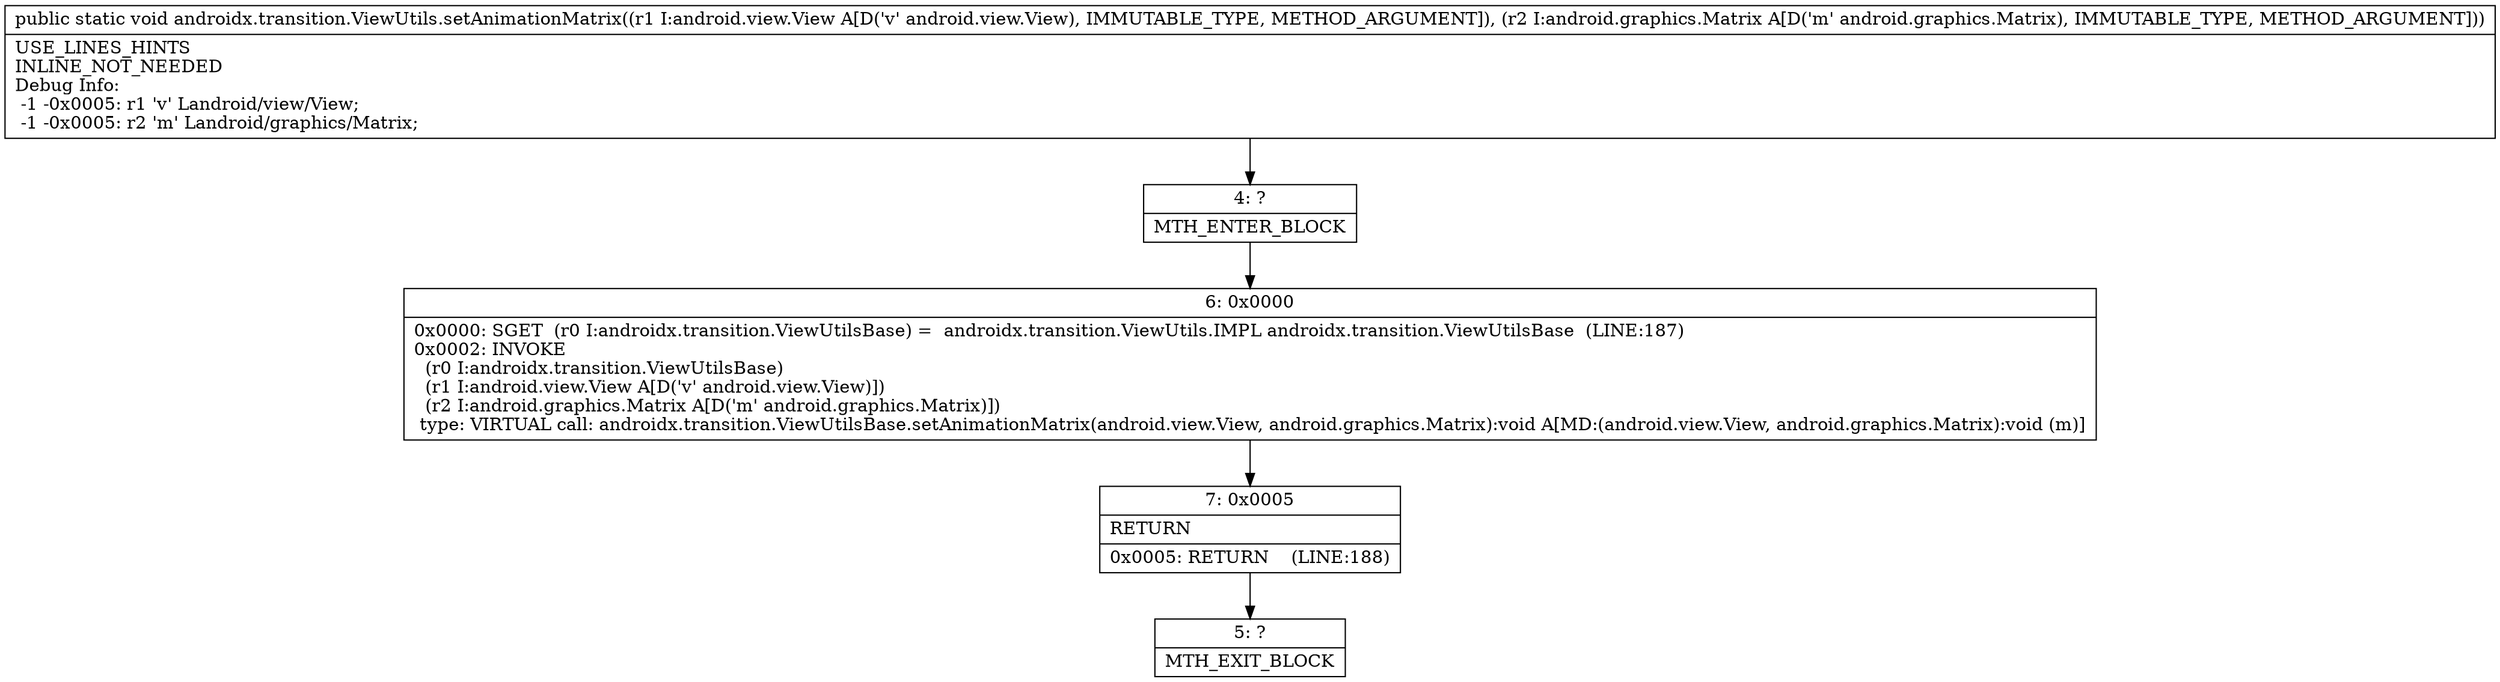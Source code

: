 digraph "CFG forandroidx.transition.ViewUtils.setAnimationMatrix(Landroid\/view\/View;Landroid\/graphics\/Matrix;)V" {
Node_4 [shape=record,label="{4\:\ ?|MTH_ENTER_BLOCK\l}"];
Node_6 [shape=record,label="{6\:\ 0x0000|0x0000: SGET  (r0 I:androidx.transition.ViewUtilsBase) =  androidx.transition.ViewUtils.IMPL androidx.transition.ViewUtilsBase  (LINE:187)\l0x0002: INVOKE  \l  (r0 I:androidx.transition.ViewUtilsBase)\l  (r1 I:android.view.View A[D('v' android.view.View)])\l  (r2 I:android.graphics.Matrix A[D('m' android.graphics.Matrix)])\l type: VIRTUAL call: androidx.transition.ViewUtilsBase.setAnimationMatrix(android.view.View, android.graphics.Matrix):void A[MD:(android.view.View, android.graphics.Matrix):void (m)]\l}"];
Node_7 [shape=record,label="{7\:\ 0x0005|RETURN\l|0x0005: RETURN    (LINE:188)\l}"];
Node_5 [shape=record,label="{5\:\ ?|MTH_EXIT_BLOCK\l}"];
MethodNode[shape=record,label="{public static void androidx.transition.ViewUtils.setAnimationMatrix((r1 I:android.view.View A[D('v' android.view.View), IMMUTABLE_TYPE, METHOD_ARGUMENT]), (r2 I:android.graphics.Matrix A[D('m' android.graphics.Matrix), IMMUTABLE_TYPE, METHOD_ARGUMENT]))  | USE_LINES_HINTS\lINLINE_NOT_NEEDED\lDebug Info:\l  \-1 \-0x0005: r1 'v' Landroid\/view\/View;\l  \-1 \-0x0005: r2 'm' Landroid\/graphics\/Matrix;\l}"];
MethodNode -> Node_4;Node_4 -> Node_6;
Node_6 -> Node_7;
Node_7 -> Node_5;
}

